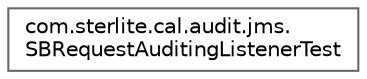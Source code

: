 digraph "Graphical Class Hierarchy"
{
 // LATEX_PDF_SIZE
  bgcolor="transparent";
  edge [fontname=Helvetica,fontsize=10,labelfontname=Helvetica,labelfontsize=10];
  node [fontname=Helvetica,fontsize=10,shape=box,height=0.2,width=0.4];
  rankdir="LR";
  Node0 [id="Node000000",label="com.sterlite.cal.audit.jms.\lSBRequestAuditingListenerTest",height=0.2,width=0.4,color="grey40", fillcolor="white", style="filled",URL="$classcom_1_1sterlite_1_1cal_1_1audit_1_1jms_1_1_s_b_request_auditing_listener_test.html",tooltip=" "];
}
